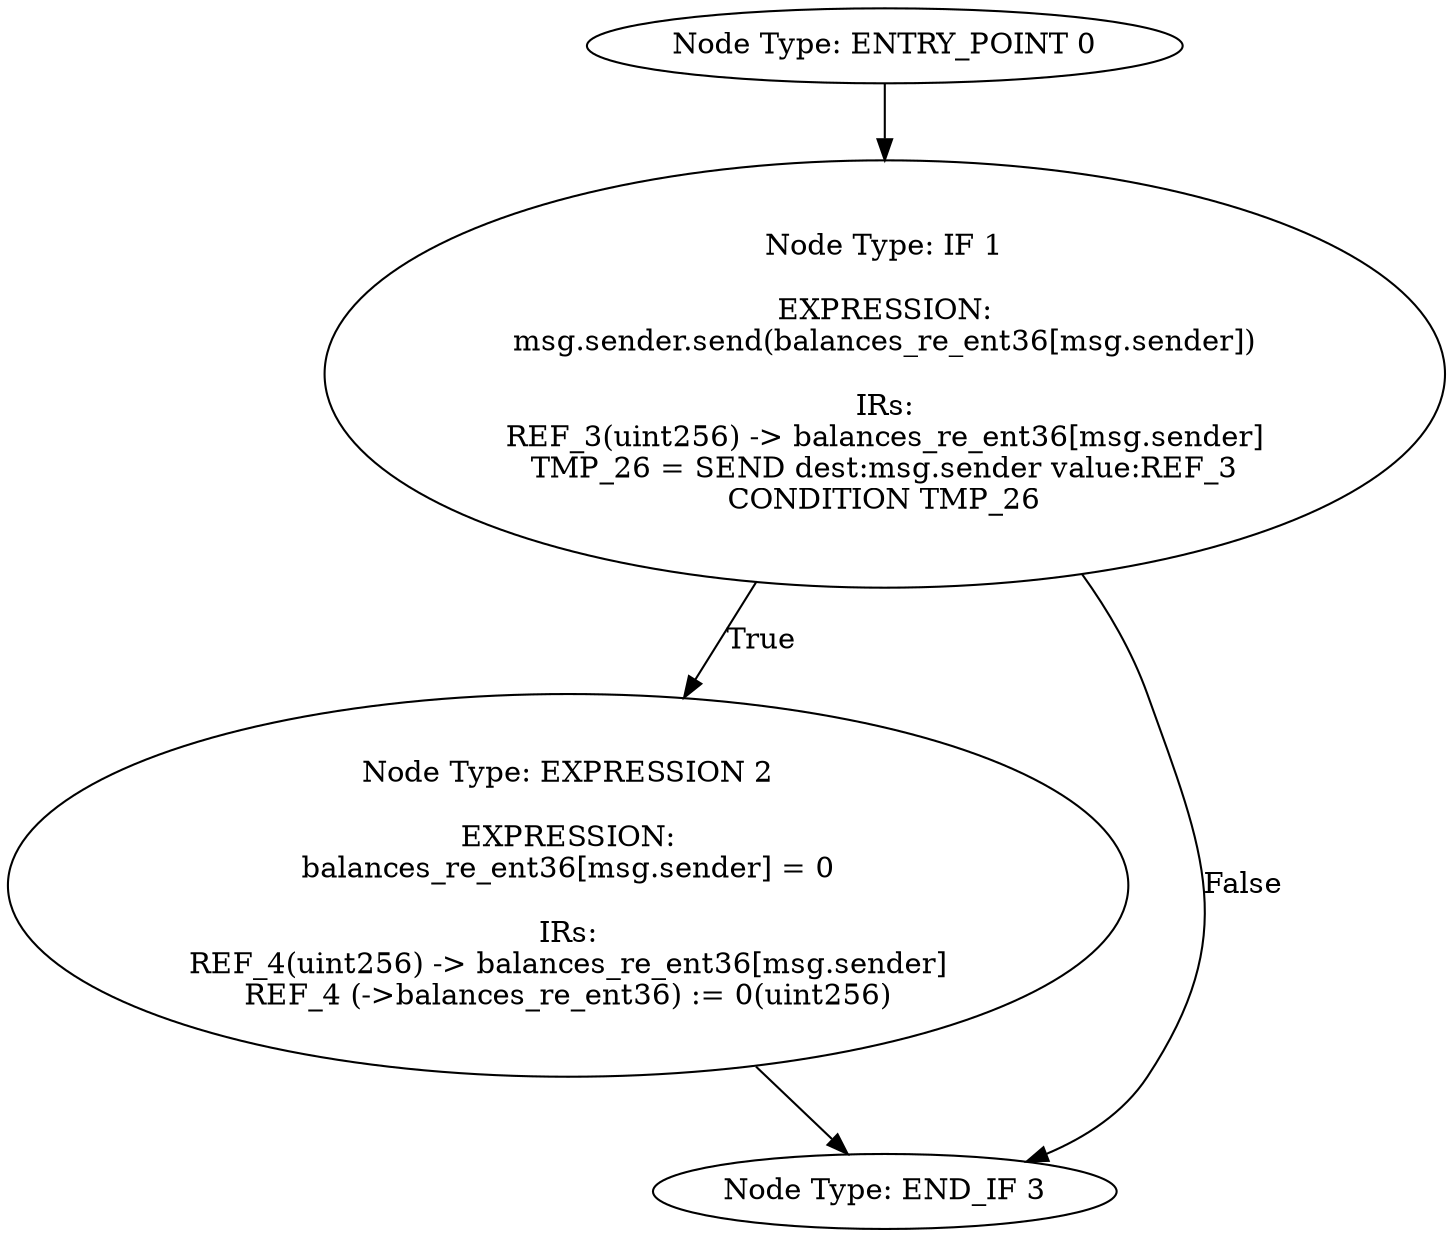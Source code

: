 digraph{
0[label="Node Type: ENTRY_POINT 0
"];
0->1;
1[label="Node Type: IF 1

EXPRESSION:
msg.sender.send(balances_re_ent36[msg.sender])

IRs:
REF_3(uint256) -> balances_re_ent36[msg.sender]
TMP_26 = SEND dest:msg.sender value:REF_3
CONDITION TMP_26"];
1->2[label="True"];
1->3[label="False"];
2[label="Node Type: EXPRESSION 2

EXPRESSION:
balances_re_ent36[msg.sender] = 0

IRs:
REF_4(uint256) -> balances_re_ent36[msg.sender]
REF_4 (->balances_re_ent36) := 0(uint256)"];
2->3;
3[label="Node Type: END_IF 3
"];
}
